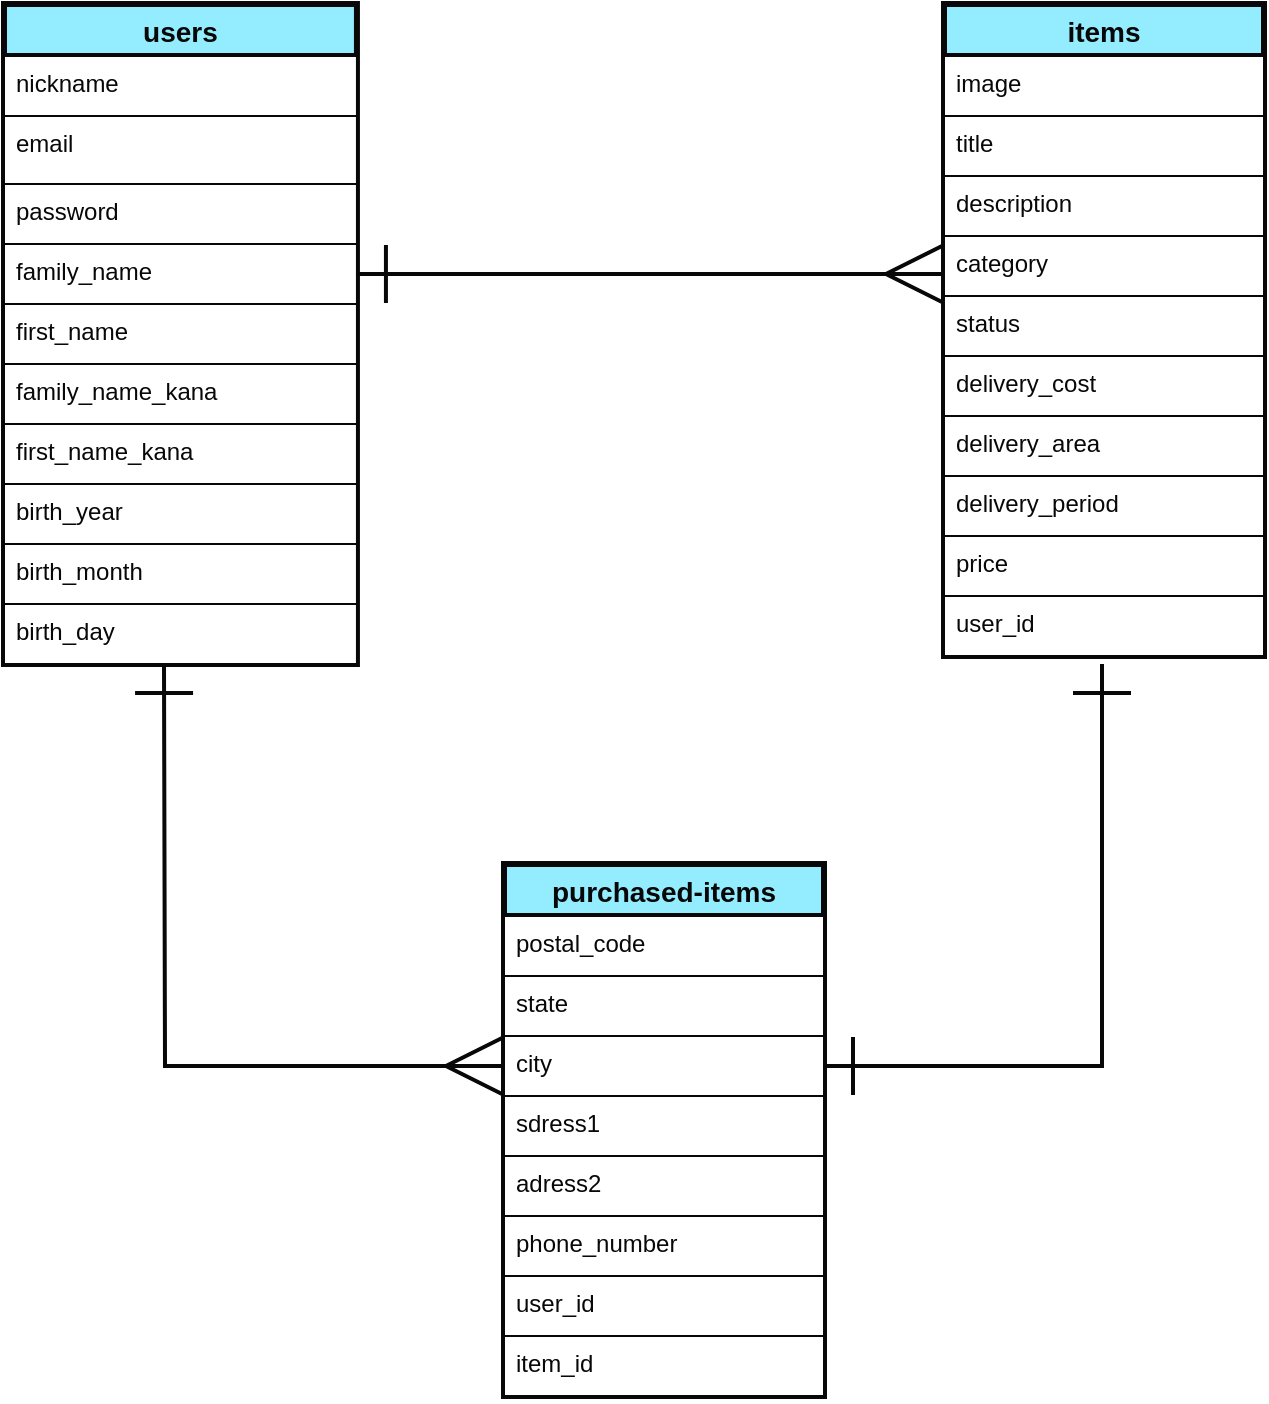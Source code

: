 <mxfile version="14.2.4" type="embed">
    <diagram id="9Si-SDJgb-uKOJS32R1q" name="ページ1">
        <mxGraphModel dx="1016" dy="859" grid="1" gridSize="10" guides="1" tooltips="1" connect="1" arrows="1" fold="1" page="1" pageScale="1" pageWidth="1169" pageHeight="827" background="#ffffff" math="0" shadow="0">
            <root>
                <mxCell id="0"/>
                <mxCell id="1" parent="0"/>
                <mxCell id="6" value="purchased-items" style="swimlane;fontStyle=1;childLayout=stackLayout;horizontal=1;startSize=26;horizontalStack=0;resizeParent=1;resizeParentMax=0;resizeLast=0;collapsible=1;marginBottom=0;align=center;fontSize=14;strokeWidth=3;strokeColor=#080808;fontColor=#080808;fillColor=#94EDFF;" vertex="1" parent="1">
                    <mxGeometry x="350" y="530" width="160" height="266" as="geometry"/>
                </mxCell>
                <mxCell id="7" value="postal_code" style="text;spacingLeft=4;spacingRight=4;overflow=hidden;rotatable=0;points=[[0,0.5],[1,0.5]];portConstraint=eastwest;fontSize=12;fontColor=#080808;strokeColor=#080808;fillColor=#FFFFFF;" vertex="1" parent="6">
                    <mxGeometry y="26" width="160" height="30" as="geometry"/>
                </mxCell>
                <mxCell id="8" value="state" style="text;spacingLeft=4;spacingRight=4;overflow=hidden;rotatable=0;points=[[0,0.5],[1,0.5]];portConstraint=eastwest;fontSize=12;fontColor=#080808;strokeColor=#080808;fillColor=#FFFFFF;" vertex="1" parent="6">
                    <mxGeometry y="56" width="160" height="30" as="geometry"/>
                </mxCell>
                <mxCell id="9" value="city" style="text;spacingLeft=4;spacingRight=4;overflow=hidden;rotatable=0;points=[[0,0.5],[1,0.5]];portConstraint=eastwest;fontSize=12;fontColor=#080808;strokeColor=#080808;fillColor=#FFFFFF;" vertex="1" parent="6">
                    <mxGeometry y="86" width="160" height="30" as="geometry"/>
                </mxCell>
                <mxCell id="55" value="sdress1" style="text;spacingLeft=4;spacingRight=4;overflow=hidden;rotatable=0;points=[[0,0.5],[1,0.5]];portConstraint=eastwest;fontSize=12;fontColor=#080808;strokeColor=#080808;fillColor=#FFFFFF;" vertex="1" parent="6">
                    <mxGeometry y="116" width="160" height="30" as="geometry"/>
                </mxCell>
                <mxCell id="51" value="adress2" style="text;spacingLeft=4;spacingRight=4;overflow=hidden;rotatable=0;points=[[0,0.5],[1,0.5]];portConstraint=eastwest;fontSize=12;fontColor=#080808;strokeColor=#080808;fillColor=#FFFFFF;" vertex="1" parent="6">
                    <mxGeometry y="146" width="160" height="30" as="geometry"/>
                </mxCell>
                <mxCell id="67" value="phone_number" style="text;spacingLeft=4;spacingRight=4;overflow=hidden;rotatable=0;points=[[0,0.5],[1,0.5]];portConstraint=eastwest;fontSize=12;fontColor=#080808;strokeColor=#080808;fillColor=#FFFFFF;" vertex="1" parent="6">
                    <mxGeometry y="176" width="160" height="30" as="geometry"/>
                </mxCell>
                <mxCell id="45" value="user_id" style="text;spacingLeft=4;spacingRight=4;overflow=hidden;rotatable=0;points=[[0,0.5],[1,0.5]];portConstraint=eastwest;fontSize=12;fontColor=#080808;strokeColor=#080808;fillColor=#FFFFFF;" vertex="1" parent="6">
                    <mxGeometry y="206" width="160" height="30" as="geometry"/>
                </mxCell>
                <mxCell id="66" value="item_id" style="text;spacingLeft=4;spacingRight=4;overflow=hidden;rotatable=0;points=[[0,0.5],[1,0.5]];portConstraint=eastwest;fontSize=12;fontColor=#080808;strokeColor=#080808;fillColor=#FFFFFF;" vertex="1" parent="6">
                    <mxGeometry y="236" width="160" height="30" as="geometry"/>
                </mxCell>
                <mxCell id="10" value="items" style="swimlane;fontStyle=1;childLayout=stackLayout;horizontal=1;startSize=26;horizontalStack=0;resizeParent=1;resizeParentMax=0;resizeLast=0;collapsible=1;marginBottom=0;align=center;fontSize=14;strokeWidth=3;strokeColor=#080808;fontColor=#080808;fillColor=#94EDFF;" vertex="1" parent="1">
                    <mxGeometry x="570" y="100" width="160" height="326" as="geometry"/>
                </mxCell>
                <mxCell id="11" value="image&#10;" style="text;spacingLeft=4;spacingRight=4;overflow=hidden;rotatable=0;points=[[0,0.5],[1,0.5]];portConstraint=eastwest;fontSize=12;fontColor=#080808;strokeColor=#080808;fillColor=#FFFFFF;" vertex="1" parent="10">
                    <mxGeometry y="26" width="160" height="30" as="geometry"/>
                </mxCell>
                <mxCell id="46" value="title" style="text;spacingLeft=4;spacingRight=4;overflow=hidden;rotatable=0;points=[[0,0.5],[1,0.5]];portConstraint=eastwest;fontSize=12;fontColor=#080808;strokeColor=#080808;fillColor=#FFFFFF;" vertex="1" parent="10">
                    <mxGeometry y="56" width="160" height="30" as="geometry"/>
                </mxCell>
                <mxCell id="50" value="description" style="text;spacingLeft=4;spacingRight=4;overflow=hidden;rotatable=0;points=[[0,0.5],[1,0.5]];portConstraint=eastwest;fontSize=12;fontColor=#080808;strokeColor=#080808;fillColor=#FFFFFF;" vertex="1" parent="10">
                    <mxGeometry y="86" width="160" height="30" as="geometry"/>
                </mxCell>
                <mxCell id="49" value="category" style="text;spacingLeft=4;spacingRight=4;overflow=hidden;rotatable=0;points=[[0,0.5],[1,0.5]];portConstraint=eastwest;fontSize=12;fontColor=#080808;strokeColor=#080808;fillColor=#FFFFFF;" vertex="1" parent="10">
                    <mxGeometry y="116" width="160" height="30" as="geometry"/>
                </mxCell>
                <mxCell id="48" value="status" style="text;spacingLeft=4;spacingRight=4;overflow=hidden;rotatable=0;points=[[0,0.5],[1,0.5]];portConstraint=eastwest;fontSize=12;fontColor=#080808;strokeColor=#080808;fillColor=#FFFFFF;" vertex="1" parent="10">
                    <mxGeometry y="146" width="160" height="30" as="geometry"/>
                </mxCell>
                <mxCell id="54" value="delivery_cost" style="text;spacingLeft=4;spacingRight=4;overflow=hidden;rotatable=0;points=[[0,0.5],[1,0.5]];portConstraint=eastwest;fontSize=12;fontColor=#080808;strokeColor=#080808;fillColor=#FFFFFF;" vertex="1" parent="10">
                    <mxGeometry y="176" width="160" height="30" as="geometry"/>
                </mxCell>
                <mxCell id="53" value="delivery_area" style="text;spacingLeft=4;spacingRight=4;overflow=hidden;rotatable=0;points=[[0,0.5],[1,0.5]];portConstraint=eastwest;fontSize=12;fontColor=#080808;strokeColor=#080808;fillColor=#FFFFFF;" vertex="1" parent="10">
                    <mxGeometry y="206" width="160" height="30" as="geometry"/>
                </mxCell>
                <mxCell id="52" value="delivery_period" style="text;spacingLeft=4;spacingRight=4;overflow=hidden;rotatable=0;points=[[0,0.5],[1,0.5]];portConstraint=eastwest;fontSize=12;fontColor=#080808;strokeColor=#080808;fillColor=#FFFFFF;" vertex="1" parent="10">
                    <mxGeometry y="236" width="160" height="30" as="geometry"/>
                </mxCell>
                <mxCell id="12" value="price" style="text;spacingLeft=4;spacingRight=4;overflow=hidden;rotatable=0;points=[[0,0.5],[1,0.5]];portConstraint=eastwest;fontSize=12;fontColor=#080808;strokeColor=#080808;fillColor=#FFFFFF;" vertex="1" parent="10">
                    <mxGeometry y="266" width="160" height="30" as="geometry"/>
                </mxCell>
                <mxCell id="65" value="user_id" style="text;spacingLeft=4;spacingRight=4;overflow=hidden;rotatable=0;points=[[0,0.5],[1,0.5]];portConstraint=eastwest;fontSize=12;fontColor=#080808;strokeColor=#080808;fillColor=#FFFFFF;" vertex="1" parent="10">
                    <mxGeometry y="296" width="160" height="30" as="geometry"/>
                </mxCell>
                <mxCell id="61" style="edgeStyle=orthogonalEdgeStyle;rounded=0;orthogonalLoop=1;jettySize=auto;html=1;exitX=1;exitY=0.5;exitDx=0;exitDy=0;startArrow=ERone;startFill=0;startSize=26;endArrow=ERone;endFill=0;endSize=26;fontSize=14;labelBackgroundColor=#FFFFFF;strokeColor=#080808;strokeWidth=2;" edge="1" parent="1" source="9">
                    <mxGeometry relative="1" as="geometry">
                        <mxPoint x="649" y="430" as="targetPoint"/>
                        <Array as="points">
                            <mxPoint x="649" y="631"/>
                        </Array>
                    </mxGeometry>
                </mxCell>
                <mxCell id="14" value="users" style="swimlane;fontStyle=1;childLayout=stackLayout;horizontal=1;startSize=26;horizontalStack=0;resizeParent=1;resizeParentMax=0;resizeLast=0;collapsible=1;marginBottom=0;align=center;fontSize=14;strokeWidth=3;strokeColor=#080808;fontColor=#080808;labelBackgroundColor=none;fillColor=#94EDFF;" vertex="1" parent="1">
                    <mxGeometry x="100" y="100" width="176.47" height="330" as="geometry">
                        <mxRectangle x="90" y="140" width="70" height="26" as="alternateBounds"/>
                    </mxGeometry>
                </mxCell>
                <mxCell id="15" value="nickname" style="text;spacingLeft=4;spacingRight=4;overflow=hidden;rotatable=0;points=[[0,0.5],[1,0.5]];portConstraint=eastwest;fontSize=12;fontColor=#080808;strokeColor=#080808;fillColor=#FFFFFF;" vertex="1" parent="14">
                    <mxGeometry y="26" width="176.47" height="30" as="geometry"/>
                </mxCell>
                <mxCell id="43" value="email" style="text;spacingLeft=4;spacingRight=4;overflow=hidden;rotatable=0;points=[[0,0.5],[1,0.5]];portConstraint=eastwest;fontSize=12;strokeColor=#080808;fontColor=#080808;fillColor=#FFFFFF;" vertex="1" parent="14">
                    <mxGeometry y="56" width="176.47" height="34" as="geometry"/>
                </mxCell>
                <mxCell id="44" value="password" style="text;spacingLeft=4;spacingRight=4;overflow=hidden;rotatable=0;points=[[0,0.5],[1,0.5]];portConstraint=eastwest;fontSize=12;strokeColor=#080808;fontColor=#080808;fillColor=#FFFFFF;" vertex="1" parent="14">
                    <mxGeometry y="90" width="176.47" height="30" as="geometry"/>
                </mxCell>
                <mxCell id="16" value="family_name" style="text;spacingLeft=4;spacingRight=4;overflow=hidden;rotatable=0;points=[[0,0.5],[1,0.5]];portConstraint=eastwest;fontSize=12;strokeColor=#080808;fontColor=#080808;fillColor=#FFFFFF;" vertex="1" parent="14">
                    <mxGeometry y="120" width="176.47" height="30" as="geometry"/>
                </mxCell>
                <mxCell id="17" value="first_name" style="text;spacingLeft=4;spacingRight=4;overflow=hidden;rotatable=0;points=[[0,0.5],[1,0.5]];portConstraint=eastwest;fontSize=12;strokeColor=#080808;fontColor=#080808;fillColor=#FFFFFF;" vertex="1" parent="14">
                    <mxGeometry y="150" width="176.47" height="30" as="geometry"/>
                </mxCell>
                <mxCell id="56" value="family_name_kana" style="text;spacingLeft=4;spacingRight=4;overflow=hidden;rotatable=0;points=[[0,0.5],[1,0.5]];portConstraint=eastwest;fontSize=12;strokeColor=#080808;fontColor=#080808;fillColor=#FFFFFF;" vertex="1" parent="14">
                    <mxGeometry y="180" width="176.47" height="30" as="geometry"/>
                </mxCell>
                <mxCell id="57" value="first_name_kana" style="text;spacingLeft=4;spacingRight=4;overflow=hidden;rotatable=0;points=[[0,0.5],[1,0.5]];portConstraint=eastwest;fontSize=12;strokeColor=#080808;fontColor=#080808;fillColor=#FFFFFF;" vertex="1" parent="14">
                    <mxGeometry y="210" width="176.47" height="30" as="geometry"/>
                </mxCell>
                <mxCell id="47" value="birth_year" style="text;spacingLeft=4;spacingRight=4;overflow=hidden;rotatable=0;points=[[0,0.5],[1,0.5]];portConstraint=eastwest;fontSize=12;strokeColor=#080808;fontColor=#080808;fillColor=#FFFFFF;" vertex="1" parent="14">
                    <mxGeometry y="240" width="176.47" height="30" as="geometry"/>
                </mxCell>
                <mxCell id="70" value="birth_month" style="text;spacingLeft=4;spacingRight=4;overflow=hidden;rotatable=0;points=[[0,0.5],[1,0.5]];portConstraint=eastwest;fontSize=12;strokeColor=#080808;fontColor=#080808;fillColor=#FFFFFF;" vertex="1" parent="14">
                    <mxGeometry y="270" width="176.47" height="30" as="geometry"/>
                </mxCell>
                <mxCell id="69" value="birth_day" style="text;spacingLeft=4;spacingRight=4;overflow=hidden;rotatable=0;points=[[0,0.5],[1,0.5]];portConstraint=eastwest;fontSize=12;strokeColor=#080808;fontColor=#080808;fillColor=#FFFFFF;" vertex="1" parent="14">
                    <mxGeometry y="300" width="176.47" height="30" as="geometry"/>
                </mxCell>
                <mxCell id="68" style="edgeStyle=orthogonalEdgeStyle;rounded=0;orthogonalLoop=1;jettySize=auto;html=1;exitX=1;exitY=0.5;exitDx=0;exitDy=0;labelBackgroundColor=#080808;startArrow=ERone;startFill=0;startSize=26;endArrow=ERmany;endFill=0;endSize=26;strokeColor=#080808;strokeWidth=2;fontSize=14;fontColor=#080808;" edge="1" parent="1" source="16">
                    <mxGeometry relative="1" as="geometry">
                        <mxPoint x="570" y="235" as="targetPoint"/>
                    </mxGeometry>
                </mxCell>
                <mxCell id="71" style="edgeStyle=orthogonalEdgeStyle;rounded=0;orthogonalLoop=1;jettySize=auto;html=1;exitX=0;exitY=0.5;exitDx=0;exitDy=0;labelBackgroundColor=#080808;startArrow=ERmany;startFill=0;startSize=26;endArrow=ERone;endFill=0;endSize=26;strokeColor=#080808;strokeWidth=2;fontSize=14;fontColor=#080808;" edge="1" parent="1" source="9">
                    <mxGeometry relative="1" as="geometry">
                        <mxPoint x="180" y="430" as="targetPoint"/>
                    </mxGeometry>
                </mxCell>
            </root>
        </mxGraphModel>
    </diagram>
</mxfile>